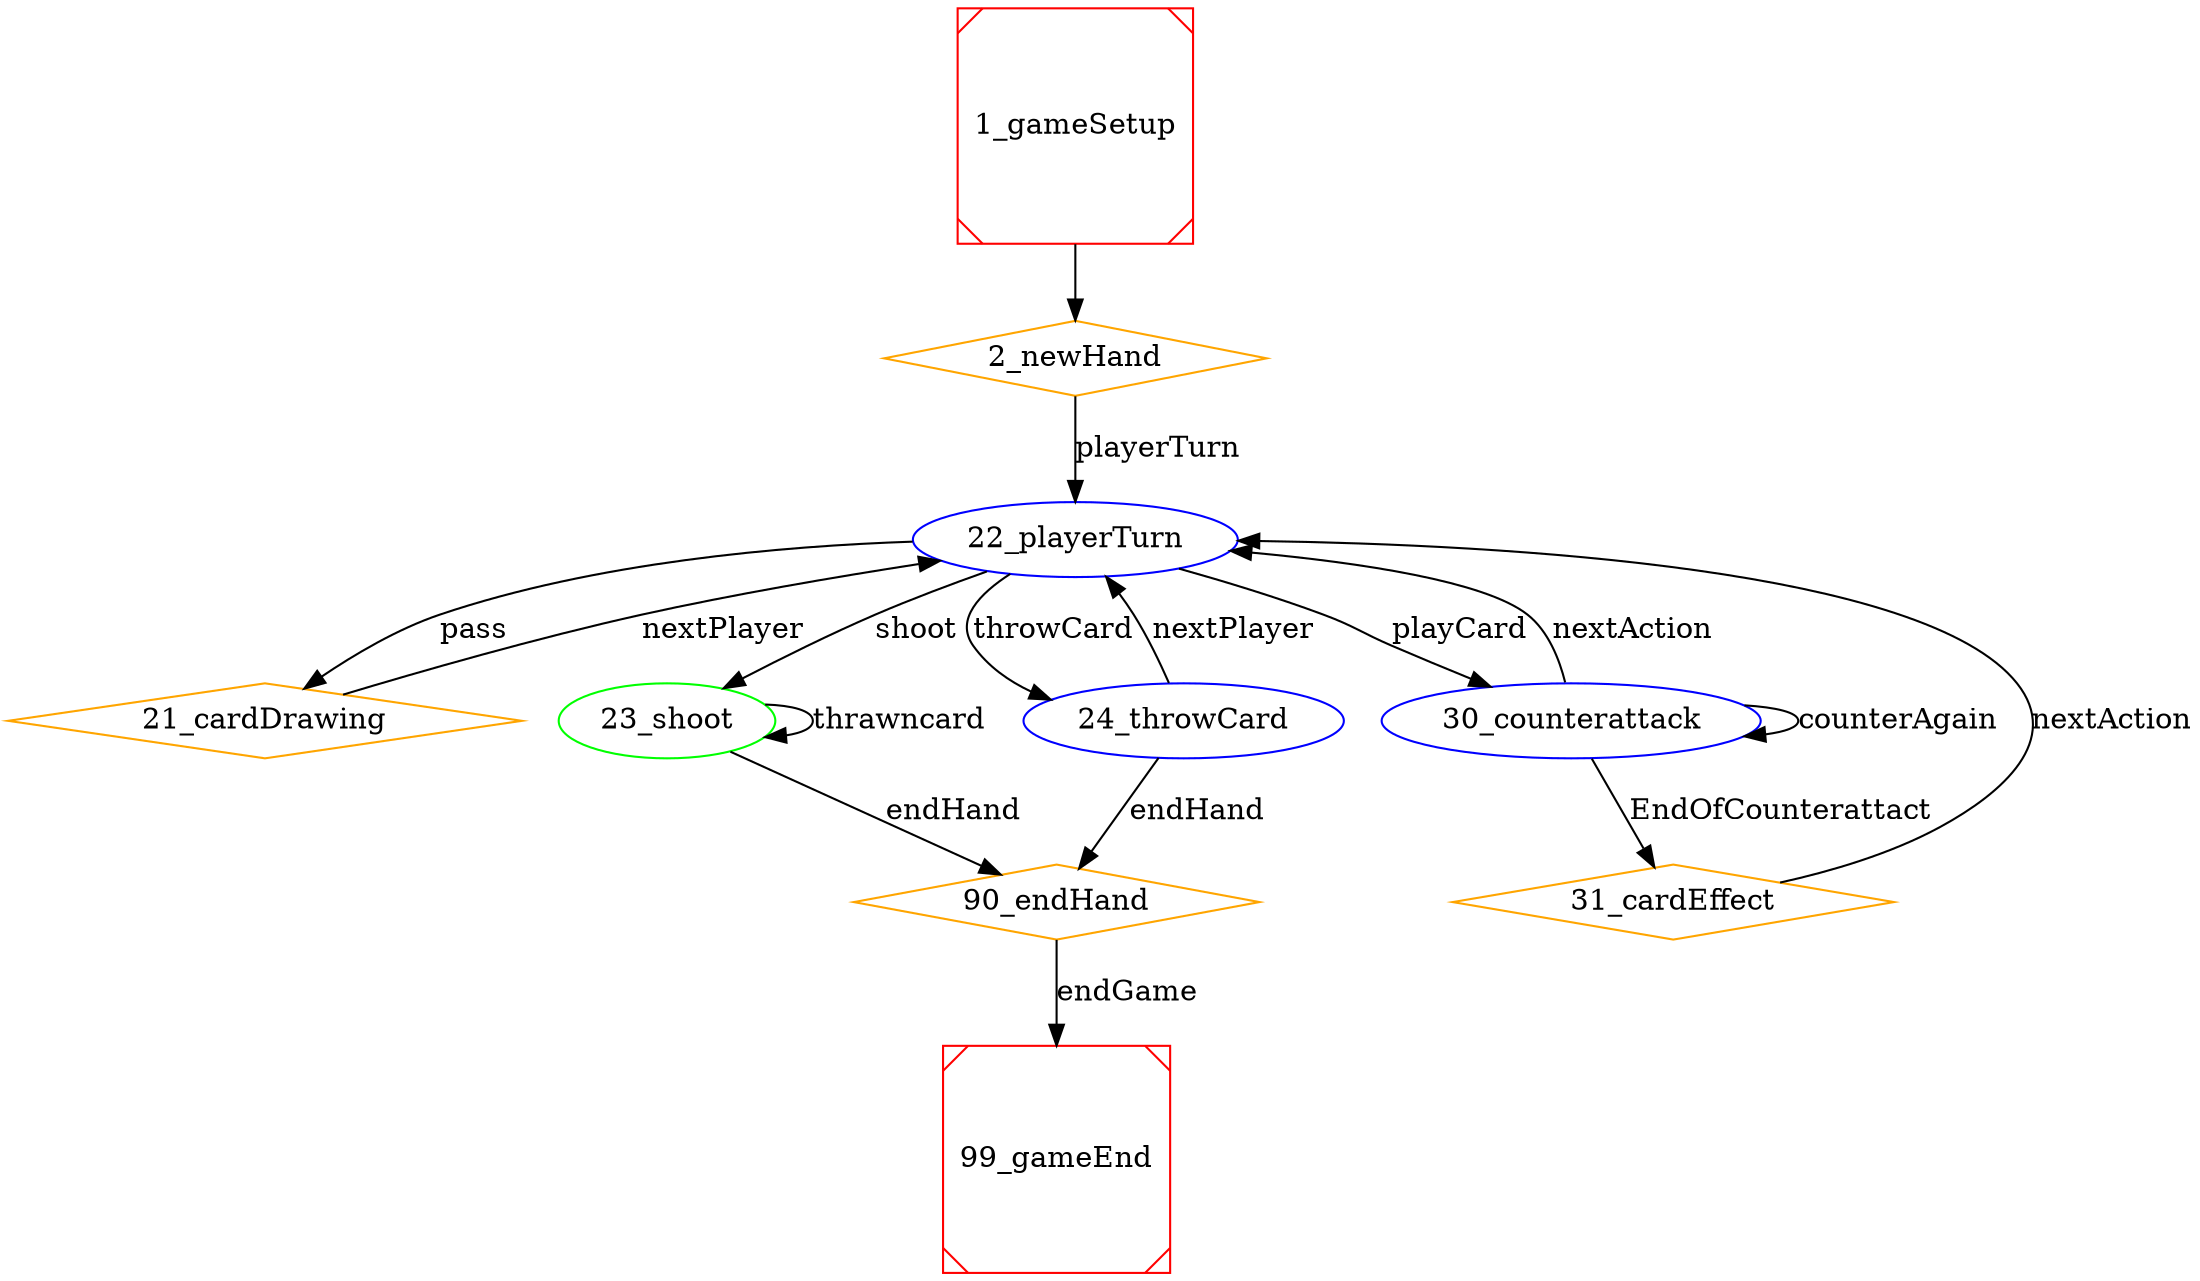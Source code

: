 digraph D {
n1 [label="1_gameSetup" color=red shape=Msquare];
n2 [label="2_newHand" color=orange shape=diamond];
n21 [label="21_cardDrawing" color=orange shape=diamond];
n22 [label="22_playerTurn" color=blue shape=ellipse];
n23 [label="23_shoot" color=green shape=ellipse];
n24 [label="24_throwCard" color=blue shape=ellipse];
n30 [label="30_counterattack" color=blue shape=ellipse];
n31 [label="31_cardEffect" color=orange shape=diamond];
n90 [label="90_endHand" color=orange shape=diamond];
n99 [label="99_gameEnd" color=red shape=Msquare];
n1 -> n2 [label=""];
n2 -> n22 [label="playerTurn"];
n21 -> n22 [label="nextPlayer"];
n22 -> n30 [label="playCard"];
n22 -> n21 [label="pass"];
n22 -> n23 [label="shoot"];
n22 -> n24 [label="throwCard"];
n23 -> n23 [label="thrawncard"];
n23 -> n90 [label="endHand"];
n24 -> n22 [label="nextPlayer"];
n24 -> n90 [label="endHand"];
n30 -> n22 [label="nextAction"];
n30 -> n30 [label="counterAgain"];
n30 -> n31 [label="EndOfCounterattact"];
n31 -> n22 [label="nextAction"];
n90 -> n99 [label="endGame"];
}
